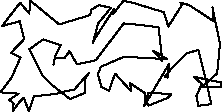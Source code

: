 unitsize(0.001cm);
// 28432.7
draw((2995,264)--(3062,329));
draw((3062,329)--(2658,360));
draw((2658,360)--(2581,121));
draw((2581,121)--(3023,871));
draw((3023,871)--(2993,624));
draw((2993,624)--(2944,632));
draw((2944,632)--(3060,781));
draw((3060,781)--(3332,1049));
draw((3332,1049)--(3535,1112));
draw((3535,1112)--(3642,699));
draw((3642,699)--(3766,154));
draw((3766,154)--(3538,125));
draw((3538,125)--(3503,301));
draw((3503,301)--(3599,514));
draw((3599,514)--(3452,637));
draw((3452,637)--(3935,540));
draw((3935,540)--(3946,459));
draw((3946,459)--(3600,459));
draw((3600,459)--(3868,697));
draw((3868,697)--(3918,1217));
draw((3918,1217)--(3786,1862));
draw((3786,1862)--(3805,1619));
draw((3805,1619)--(3373,1902));
draw((3373,1902)--(3220,1945));
draw((3220,1945)--(3248,1906));
draw((3248,1906)--(3007,1524));
draw((3007,1524)--(2927,1777));
draw((2927,1777)--(2374,1944));
draw((2374,1944)--(2214,1977));
draw((2214,1977)--(2028,1736));
draw((2028,1736)--(2050,1833));
draw((2050,1833)--(1699,1294));
draw((1699,1294)--(1677,1238));
draw((1677,1238)--(1768,1578));
draw((1768,1578)--(1994,1852));
draw((1994,1852)--(1787,1902));
draw((1787,1902)--(1646,1817));
draw((1646,1817)--(1632,1742));
draw((1632,1742)--(1623,1723));
draw((1623,1723)--(1082,1561));
draw((1082,1561)--(571,1982));
draw((571,1982)--(555,1753));
draw((555,1753)--(394,1944));
draw((394,1944)--(149,1629));
draw((149,1629)--(80,1533));
draw((80,1533)--(386,1616));
draw((386,1616)--(464,1302));
draw((464,1302)--(241,1069));
draw((241,1069)--(235,1059));
draw((235,1059)--(401,980));
draw((401,980)--(240,619));
draw((240,619)--(47,363));
draw((47,363)--(366,339));
draw((366,339)--(202,233));
draw((202,233)--(278,165));
draw((278,165)--(264,36));
draw((264,36)--(387,199));
draw((387,199)--(460,267));
draw((460,267)--(547,25));
draw((547,25)--(634,294));
draw((634,294)--(1017,333));
draw((1017,333)--(1203,385));
draw((1203,385)--(1346,408));
draw((1346,408)--(1604,706));
draw((1604,706)--(1529,581));
draw((1529,581)--(1541,354));
draw((1541,354)--(1272,246));
draw((1272,246)--(931,512));
draw((931,512)--(781,670));
draw((781,670)--(555,1121));
draw((555,1121)--(778,1282));
draw((778,1282)--(811,1295));
draw((811,1295)--(1109,1196));
draw((1109,1196)--(1009,1001));
draw((1009,1001)--(981,848));
draw((981,848)--(997,942));
draw((997,942)--(1021,962));
draw((1021,962)--(1179,969));
draw((1179,969)--(1264,1090));
draw((1264,1090)--(1393,859));
draw((1393,859)--(1725,927));
draw((1725,927)--(2221,1578));
draw((2221,1578)--(2356,1568));
draw((2356,1568)--(2834,1512));
draw((2834,1512)--(2901,920));
draw((2901,920)--(2740,1101));
draw((2740,1101)--(2982,949));
draw((2982,949)--(2223,990));
draw((2223,990)--(1819,814));
draw((1819,814)--(1766,692));
draw((1766,692)--(1766,678));
draw((1766,678)--(1828,456));
draw((1828,456)--(1962,389));
draw((1962,389)--(2067,694));
draw((2067,694)--(2347,388));
draw((2347,388)--(2334,523));
draw((2334,523)--(2597,349));
draw((2597,349)--(2592,248));
draw((2592,248)--(2656,128));
draw((2656,128)--(2995,264));
